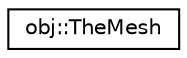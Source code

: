 digraph "Graphical Class Hierarchy"
{
  edge [fontname="Helvetica",fontsize="10",labelfontname="Helvetica",labelfontsize="10"];
  node [fontname="Helvetica",fontsize="10",shape=record];
  rankdir="LR";
  Node1 [label="obj::TheMesh",height=0.2,width=0.4,color="black", fillcolor="white", style="filled",URL="$structobj_1_1_the_mesh.html"];
}
